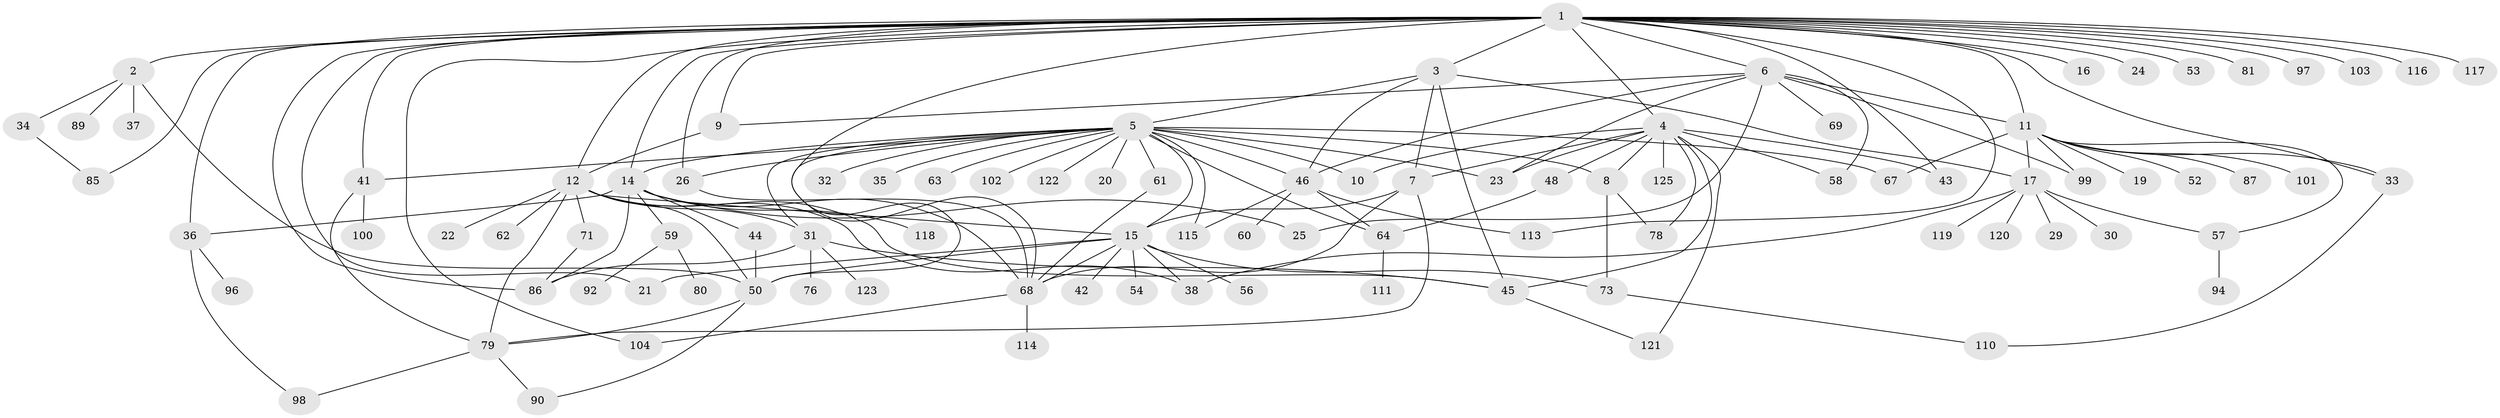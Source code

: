 // Generated by graph-tools (version 1.1) at 2025/51/02/27/25 19:51:59]
// undirected, 94 vertices, 151 edges
graph export_dot {
graph [start="1"]
  node [color=gray90,style=filled];
  1 [super="+13"];
  2 [super="+27"];
  3 [super="+75"];
  4 [super="+72"];
  5 [super="+40"];
  6 [super="+49"];
  7 [super="+107"];
  8;
  9 [super="+82"];
  10;
  11 [super="+39"];
  12 [super="+28"];
  14 [super="+51"];
  15 [super="+18"];
  16;
  17 [super="+77"];
  19 [super="+65"];
  20;
  21;
  22;
  23 [super="+93"];
  24 [super="+83"];
  25 [super="+84"];
  26 [super="+108"];
  29;
  30;
  31 [super="+105"];
  32;
  33 [super="+55"];
  34;
  35 [super="+47"];
  36;
  37;
  38;
  41 [super="+88"];
  42;
  43;
  44 [super="+66"];
  45 [super="+109"];
  46 [super="+91"];
  48;
  50 [super="+112"];
  52;
  53;
  54;
  56;
  57;
  58;
  59 [super="+70"];
  60;
  61 [super="+74"];
  62;
  63;
  64;
  67;
  68 [super="+106"];
  69;
  71;
  73 [super="+95"];
  76;
  78;
  79;
  80;
  81;
  85 [super="+127"];
  86;
  87;
  89;
  90;
  92;
  94;
  96;
  97;
  98 [super="+126"];
  99;
  100;
  101;
  102;
  103;
  104;
  110 [super="+124"];
  111;
  113;
  114;
  115;
  116;
  117;
  118;
  119;
  120;
  121;
  122;
  123;
  125;
  1 -- 2;
  1 -- 3;
  1 -- 4;
  1 -- 6;
  1 -- 9;
  1 -- 11;
  1 -- 12;
  1 -- 14 [weight=2];
  1 -- 16;
  1 -- 21;
  1 -- 24;
  1 -- 33 [weight=2];
  1 -- 36;
  1 -- 41 [weight=2];
  1 -- 43;
  1 -- 53;
  1 -- 81;
  1 -- 85;
  1 -- 86;
  1 -- 103;
  1 -- 104;
  1 -- 113;
  1 -- 116;
  1 -- 117;
  1 -- 68;
  1 -- 26;
  1 -- 97;
  2 -- 50;
  2 -- 89;
  2 -- 34;
  2 -- 37;
  3 -- 5;
  3 -- 7;
  3 -- 17;
  3 -- 45;
  3 -- 46;
  4 -- 7;
  4 -- 8;
  4 -- 10;
  4 -- 43;
  4 -- 45 [weight=2];
  4 -- 48;
  4 -- 58;
  4 -- 78;
  4 -- 121;
  4 -- 125;
  4 -- 23;
  5 -- 8;
  5 -- 10;
  5 -- 14;
  5 -- 15;
  5 -- 20;
  5 -- 23;
  5 -- 26;
  5 -- 31;
  5 -- 32;
  5 -- 35;
  5 -- 46;
  5 -- 61 [weight=2];
  5 -- 63;
  5 -- 64;
  5 -- 67;
  5 -- 102;
  5 -- 115;
  5 -- 122;
  5 -- 50;
  5 -- 41;
  6 -- 11;
  6 -- 23;
  6 -- 25;
  6 -- 58;
  6 -- 69;
  6 -- 99;
  6 -- 46;
  6 -- 9;
  7 -- 15;
  7 -- 79;
  7 -- 68;
  8 -- 73;
  8 -- 78;
  9 -- 12;
  11 -- 17;
  11 -- 19;
  11 -- 52;
  11 -- 57;
  11 -- 67;
  11 -- 99;
  11 -- 101;
  11 -- 33;
  11 -- 87;
  12 -- 22;
  12 -- 38;
  12 -- 45;
  12 -- 50;
  12 -- 62;
  12 -- 71;
  12 -- 79;
  12 -- 15;
  12 -- 31;
  14 -- 25;
  14 -- 36;
  14 -- 44;
  14 -- 59;
  14 -- 68;
  14 -- 86;
  14 -- 118;
  15 -- 42;
  15 -- 50;
  15 -- 54;
  15 -- 68;
  15 -- 21;
  15 -- 38;
  15 -- 56;
  15 -- 73;
  17 -- 29;
  17 -- 30;
  17 -- 38;
  17 -- 57;
  17 -- 119;
  17 -- 120;
  26 -- 68;
  31 -- 76;
  31 -- 86;
  31 -- 123;
  31 -- 45;
  33 -- 110;
  34 -- 85;
  36 -- 96;
  36 -- 98;
  41 -- 79;
  41 -- 100;
  44 -- 50;
  45 -- 121;
  46 -- 60;
  46 -- 113;
  46 -- 115;
  46 -- 64;
  48 -- 64;
  50 -- 90;
  50 -- 79;
  57 -- 94;
  59 -- 80;
  59 -- 92;
  61 -- 68;
  64 -- 111;
  68 -- 114;
  68 -- 104;
  71 -- 86;
  73 -- 110;
  79 -- 90;
  79 -- 98;
}
